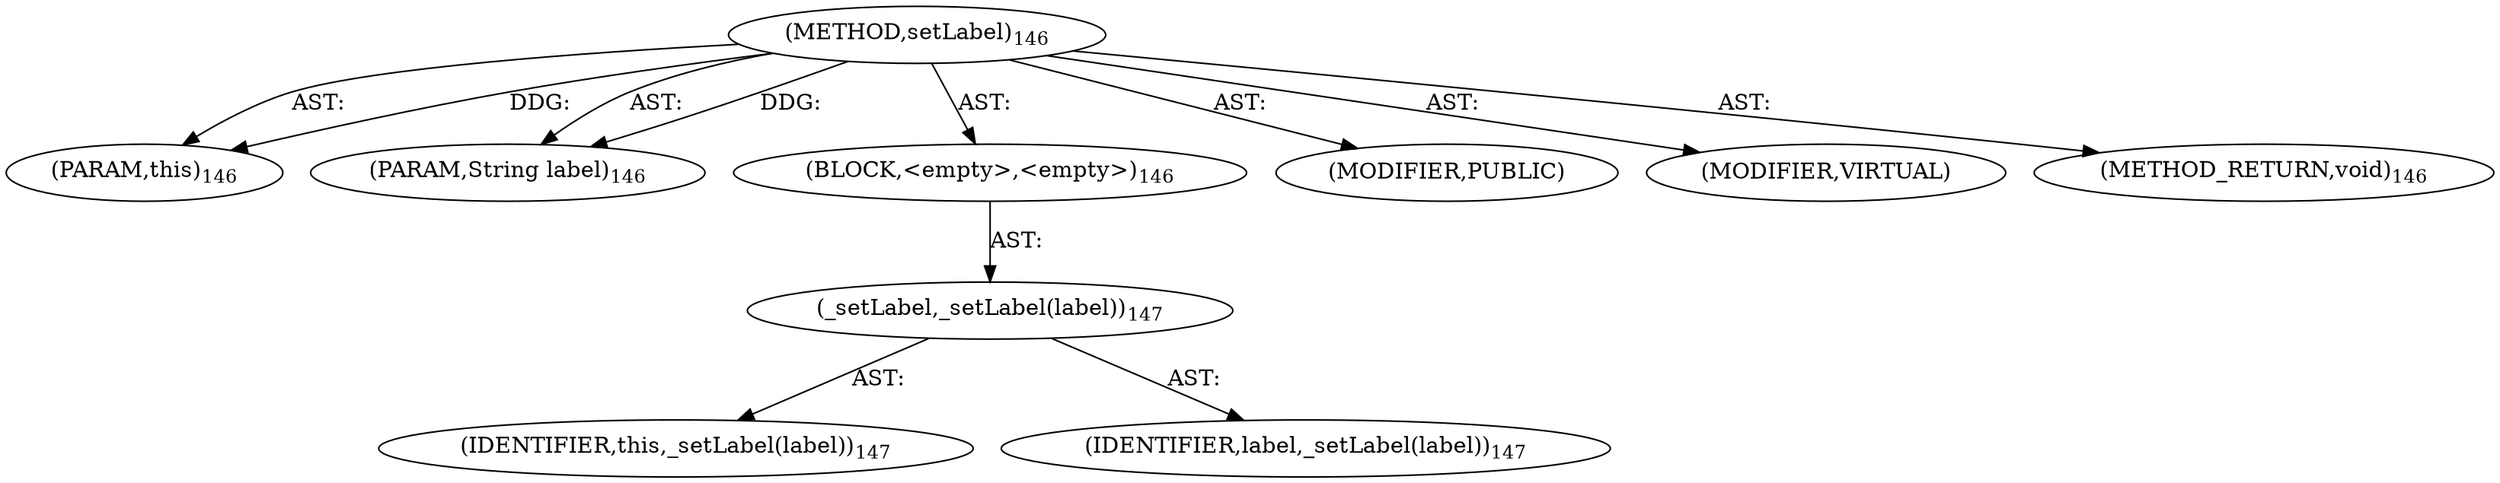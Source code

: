 digraph "setLabel" {  
"111669149699" [label = <(METHOD,setLabel)<SUB>146</SUB>> ]
"115964116995" [label = <(PARAM,this)<SUB>146</SUB>> ]
"115964117019" [label = <(PARAM,String label)<SUB>146</SUB>> ]
"25769803779" [label = <(BLOCK,&lt;empty&gt;,&lt;empty&gt;)<SUB>146</SUB>> ]
"30064771078" [label = <(_setLabel,_setLabel(label))<SUB>147</SUB>> ]
"68719476739" [label = <(IDENTIFIER,this,_setLabel(label))<SUB>147</SUB>> ]
"68719476838" [label = <(IDENTIFIER,label,_setLabel(label))<SUB>147</SUB>> ]
"133143986185" [label = <(MODIFIER,PUBLIC)> ]
"133143986186" [label = <(MODIFIER,VIRTUAL)> ]
"128849018883" [label = <(METHOD_RETURN,void)<SUB>146</SUB>> ]
  "111669149699" -> "115964116995"  [ label = "AST: "] 
  "111669149699" -> "115964117019"  [ label = "AST: "] 
  "111669149699" -> "25769803779"  [ label = "AST: "] 
  "111669149699" -> "133143986185"  [ label = "AST: "] 
  "111669149699" -> "133143986186"  [ label = "AST: "] 
  "111669149699" -> "128849018883"  [ label = "AST: "] 
  "25769803779" -> "30064771078"  [ label = "AST: "] 
  "30064771078" -> "68719476739"  [ label = "AST: "] 
  "30064771078" -> "68719476838"  [ label = "AST: "] 
  "111669149699" -> "115964116995"  [ label = "DDG: "] 
  "111669149699" -> "115964117019"  [ label = "DDG: "] 
}
